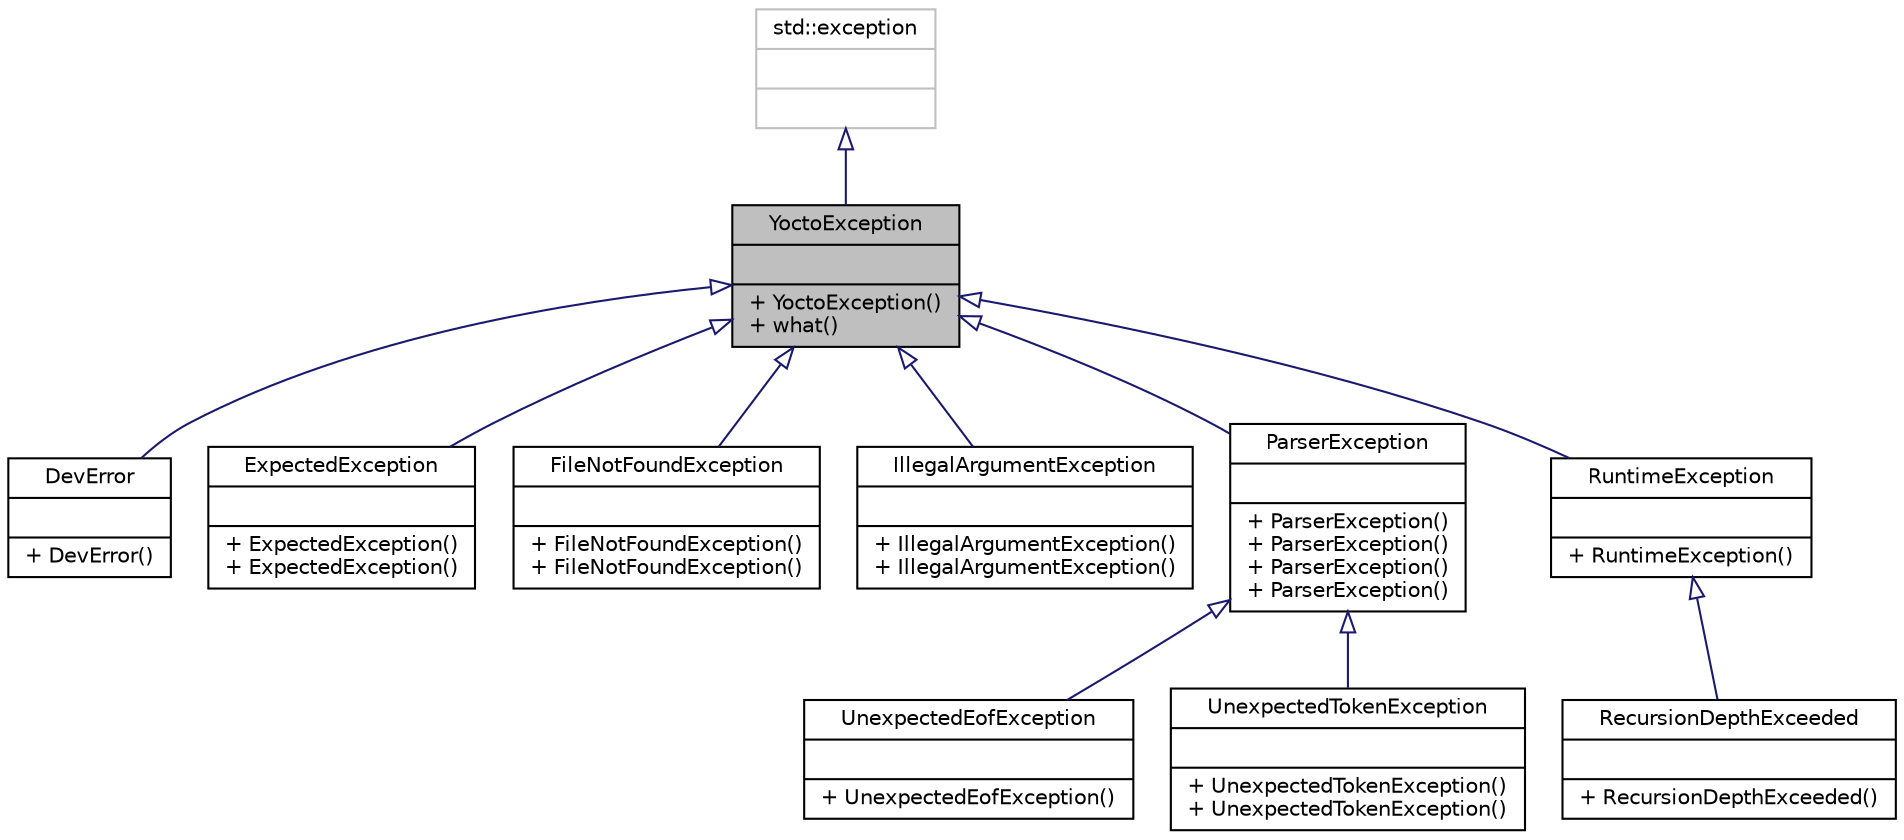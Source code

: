 digraph "YoctoException"
{
 // LATEX_PDF_SIZE
  edge [fontname="Helvetica",fontsize="10",labelfontname="Helvetica",labelfontsize="10"];
  node [fontname="Helvetica",fontsize="10",shape=record];
  Node1 [label="{YoctoException\n||+ YoctoException()\l+ what()\l}",height=0.2,width=0.4,color="black", fillcolor="grey75", style="filled", fontcolor="black",tooltip="The base class of all exceptions in Yocto."];
  Node2 -> Node1 [dir="back",color="midnightblue",fontsize="10",style="solid",arrowtail="onormal"];
  Node2 [label="{std::exception\n||}",height=0.2,width=0.4,color="grey75", fillcolor="white", style="filled",tooltip="STL class."];
  Node1 -> Node3 [dir="back",color="midnightblue",fontsize="10",style="solid",arrowtail="onormal"];
  Node3 [label="{DevError\n||+ DevError()\l}",height=0.2,width=0.4,color="black", fillcolor="white", style="filled",URL="$class_dev_error.html",tooltip=" "];
  Node1 -> Node4 [dir="back",color="midnightblue",fontsize="10",style="solid",arrowtail="onormal"];
  Node4 [label="{ExpectedException\n||+ ExpectedException()\l+ ExpectedException()\l}",height=0.2,width=0.4,color="black", fillcolor="white", style="filled",URL="$class_expected_exception.html",tooltip="Exception for cases when something was expected but wrong thing was given."];
  Node1 -> Node5 [dir="back",color="midnightblue",fontsize="10",style="solid",arrowtail="onormal"];
  Node5 [label="{FileNotFoundException\n||+ FileNotFoundException()\l+ FileNotFoundException()\l}",height=0.2,width=0.4,color="black", fillcolor="white", style="filled",URL="$class_file_not_found_exception.html",tooltip=" "];
  Node1 -> Node6 [dir="back",color="midnightblue",fontsize="10",style="solid",arrowtail="onormal"];
  Node6 [label="{IllegalArgumentException\n||+ IllegalArgumentException()\l+ IllegalArgumentException()\l}",height=0.2,width=0.4,color="black", fillcolor="white", style="filled",URL="$class_illegal_argument_exception.html",tooltip=" "];
  Node1 -> Node7 [dir="back",color="midnightblue",fontsize="10",style="solid",arrowtail="onormal"];
  Node7 [label="{ParserException\n||+ ParserException()\l+ ParserException()\l+ ParserException()\l+ ParserException()\l}",height=0.2,width=0.4,color="black", fillcolor="white", style="filled",URL="$class_parser_exception.html",tooltip=" "];
  Node7 -> Node8 [dir="back",color="midnightblue",fontsize="10",style="solid",arrowtail="onormal"];
  Node8 [label="{UnexpectedEofException\n||+ UnexpectedEofException()\l}",height=0.2,width=0.4,color="black", fillcolor="white", style="filled",URL="$class_unexpected_eof_exception.html",tooltip="Unexpected end of file."];
  Node7 -> Node9 [dir="back",color="midnightblue",fontsize="10",style="solid",arrowtail="onormal"];
  Node9 [label="{UnexpectedTokenException\n||+ UnexpectedTokenException()\l+ UnexpectedTokenException()\l}",height=0.2,width=0.4,color="black", fillcolor="white", style="filled",URL="$class_unexpected_token_exception.html",tooltip=" "];
  Node1 -> Node10 [dir="back",color="midnightblue",fontsize="10",style="solid",arrowtail="onormal"];
  Node10 [label="{RuntimeException\n||+ RuntimeException()\l}",height=0.2,width=0.4,color="black", fillcolor="white", style="filled",URL="$class_runtime_exception.html",tooltip=" "];
  Node10 -> Node11 [dir="back",color="midnightblue",fontsize="10",style="solid",arrowtail="onormal"];
  Node11 [label="{RecursionDepthExceeded\n||+ RecursionDepthExceeded()\l}",height=0.2,width=0.4,color="black", fillcolor="white", style="filled",URL="$class_recursion_depth_exceeded.html",tooltip="Error that occure when maximum recursion depth limit exceeded."];
}
